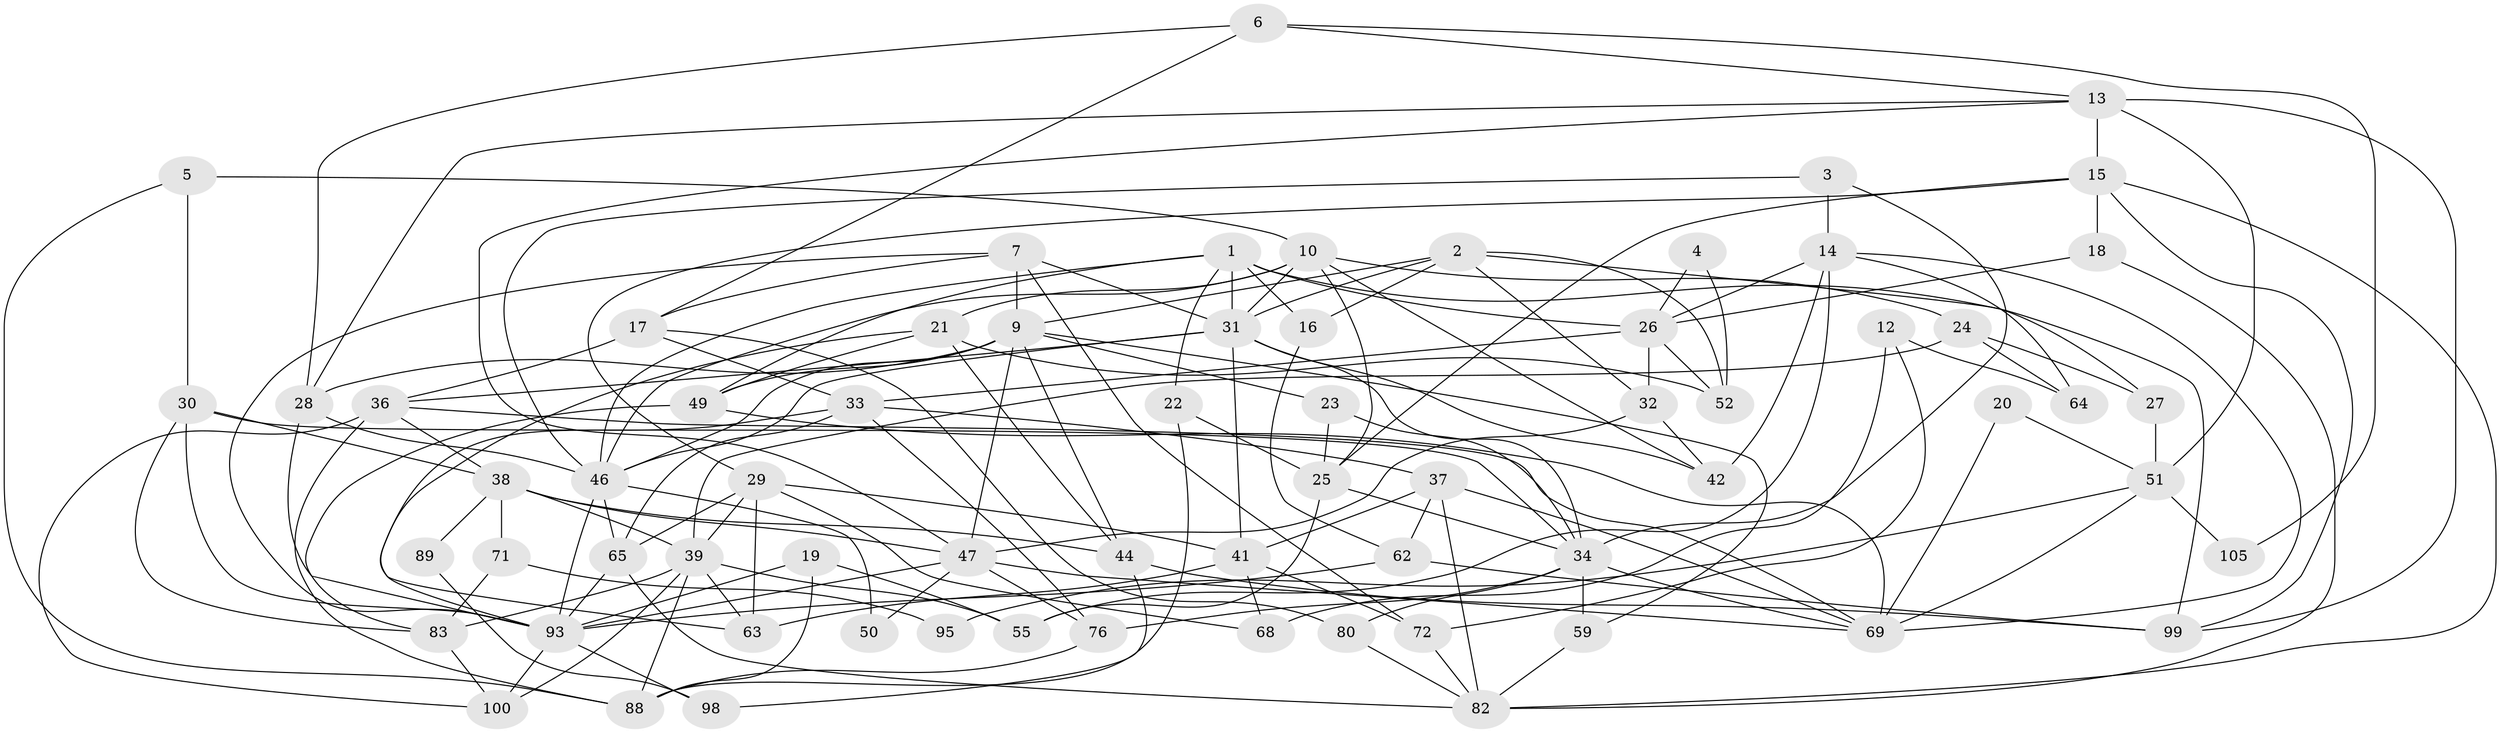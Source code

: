 // original degree distribution, {5: 0.16822429906542055, 6: 0.09345794392523364, 3: 0.29906542056074764, 2: 0.12149532710280374, 4: 0.2616822429906542, 7: 0.037383177570093455, 8: 0.018691588785046728}
// Generated by graph-tools (version 1.1) at 2025/11/02/27/25 16:11:22]
// undirected, 67 vertices, 164 edges
graph export_dot {
graph [start="1"]
  node [color=gray90,style=filled];
  1 [super="+66"];
  2 [super="+86"];
  3;
  4;
  5;
  6;
  7 [super="+8"];
  9 [super="+11"];
  10 [super="+73"];
  12;
  13 [super="+35"];
  14;
  15 [super="+75"];
  16;
  17 [super="+70"];
  18;
  19;
  20;
  21 [super="+96"];
  22;
  23 [super="+57"];
  24 [super="+58"];
  25 [super="+60"];
  26 [super="+56"];
  27;
  28 [super="+45"];
  29 [super="+85"];
  30 [super="+79"];
  31 [super="+53"];
  32 [super="+67"];
  33 [super="+91"];
  34 [super="+40"];
  36 [super="+81"];
  37;
  38 [super="+43"];
  39 [super="+54"];
  41 [super="+48"];
  42;
  44 [super="+61"];
  46 [super="+92"];
  47 [super="+101"];
  49;
  50;
  51 [super="+106"];
  52 [super="+103"];
  55 [super="+74"];
  59;
  62 [super="+102"];
  63 [super="+78"];
  64;
  65 [super="+94"];
  68;
  69 [super="+77"];
  71;
  72 [super="+84"];
  76 [super="+87"];
  80;
  82 [super="+104"];
  83 [super="+90"];
  88 [super="+97"];
  89;
  93 [super="+107"];
  95;
  98;
  99;
  100;
  105;
  1 -- 22;
  1 -- 46;
  1 -- 16 [weight=2];
  1 -- 99;
  1 -- 49;
  1 -- 26;
  1 -- 31;
  2 -- 9;
  2 -- 16;
  2 -- 27;
  2 -- 32;
  2 -- 52;
  2 -- 31;
  3 -- 14;
  3 -- 46;
  3 -- 34;
  4 -- 52;
  4 -- 26;
  5 -- 10;
  5 -- 88;
  5 -- 30;
  6 -- 17;
  6 -- 28;
  6 -- 105;
  6 -- 13;
  7 -- 93;
  7 -- 31;
  7 -- 72;
  7 -- 9;
  7 -- 17;
  9 -- 28;
  9 -- 59;
  9 -- 23;
  9 -- 46;
  9 -- 49;
  9 -- 44;
  9 -- 47;
  10 -- 42;
  10 -- 31;
  10 -- 21;
  10 -- 24;
  10 -- 25;
  10 -- 46;
  12 -- 68;
  12 -- 64;
  12 -- 72;
  13 -- 51 [weight=2];
  13 -- 15;
  13 -- 99;
  13 -- 47;
  13 -- 28;
  14 -- 26;
  14 -- 42;
  14 -- 55;
  14 -- 64;
  14 -- 69;
  15 -- 99;
  15 -- 25;
  15 -- 29;
  15 -- 18;
  15 -- 82;
  16 -- 62;
  17 -- 33;
  17 -- 36;
  17 -- 80;
  18 -- 82;
  18 -- 26;
  19 -- 93;
  19 -- 88;
  19 -- 55;
  20 -- 69;
  20 -- 51;
  21 -- 49;
  21 -- 52 [weight=2];
  21 -- 44;
  21 -- 63;
  22 -- 25;
  22 -- 88;
  23 -- 34;
  23 -- 25;
  24 -- 39;
  24 -- 64;
  24 -- 27;
  25 -- 55;
  25 -- 34 [weight=2];
  26 -- 33;
  26 -- 32;
  26 -- 52;
  27 -- 51;
  28 -- 46;
  28 -- 93;
  29 -- 41;
  29 -- 39;
  29 -- 68;
  29 -- 63;
  29 -- 65;
  30 -- 34;
  30 -- 38;
  30 -- 93;
  30 -- 83;
  31 -- 36;
  31 -- 46;
  31 -- 34;
  31 -- 41;
  31 -- 42;
  32 -- 47;
  32 -- 42;
  33 -- 37;
  33 -- 93;
  33 -- 76 [weight=2];
  33 -- 65;
  34 -- 80;
  34 -- 59;
  34 -- 69;
  34 -- 76;
  36 -- 38;
  36 -- 88 [weight=2];
  36 -- 100;
  36 -- 69;
  37 -- 69;
  37 -- 62;
  37 -- 82;
  37 -- 41;
  38 -- 71;
  38 -- 89;
  38 -- 39;
  38 -- 44;
  38 -- 47;
  39 -- 83 [weight=2];
  39 -- 88;
  39 -- 100;
  39 -- 63;
  39 -- 55;
  41 -- 68;
  41 -- 72;
  41 -- 63;
  44 -- 98;
  44 -- 99;
  46 -- 93;
  46 -- 50;
  46 -- 65;
  47 -- 93;
  47 -- 69;
  47 -- 50;
  47 -- 76;
  49 -- 69;
  49 -- 83;
  51 -- 69;
  51 -- 105;
  51 -- 95;
  59 -- 82;
  62 -- 99;
  62 -- 93;
  65 -- 93;
  65 -- 82;
  71 -- 95;
  71 -- 83;
  72 -- 82;
  76 -- 88;
  80 -- 82;
  83 -- 100;
  89 -- 98;
  93 -- 100;
  93 -- 98;
}

